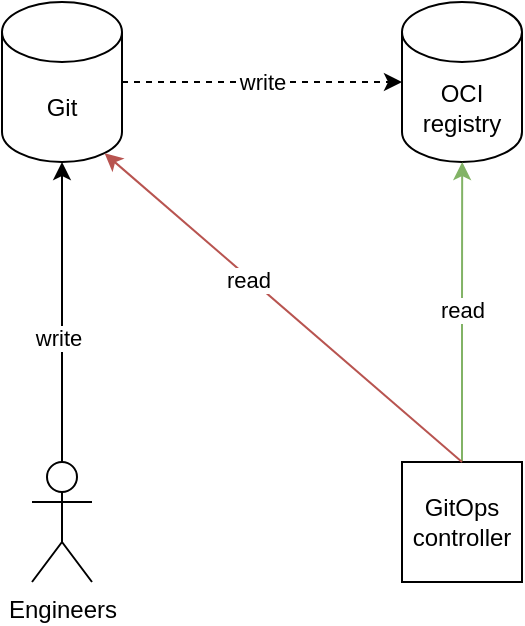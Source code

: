 <mxfile version="24.7.17">
  <diagram name="Page-1" id="jL8mQO_E5wvyLZK8uviz">
    <mxGraphModel dx="988" dy="557" grid="1" gridSize="10" guides="1" tooltips="1" connect="1" arrows="1" fold="1" page="1" pageScale="1" pageWidth="850" pageHeight="1100" math="0" shadow="0">
      <root>
        <mxCell id="0" />
        <mxCell id="1" parent="0" />
        <mxCell id="zlsG9hN62pAIyLV8cQkl-1" value="OCI registry" style="shape=cylinder3;whiteSpace=wrap;html=1;boundedLbl=1;backgroundOutline=1;size=15;" vertex="1" parent="1">
          <mxGeometry x="490" y="360" width="60" height="80" as="geometry" />
        </mxCell>
        <mxCell id="zlsG9hN62pAIyLV8cQkl-2" value="Git" style="shape=cylinder3;whiteSpace=wrap;html=1;boundedLbl=1;backgroundOutline=1;size=15;" vertex="1" parent="1">
          <mxGeometry x="290" y="360" width="60" height="80" as="geometry" />
        </mxCell>
        <mxCell id="zlsG9hN62pAIyLV8cQkl-7" style="edgeStyle=orthogonalEdgeStyle;rounded=0;orthogonalLoop=1;jettySize=auto;html=1;" edge="1" parent="1" source="zlsG9hN62pAIyLV8cQkl-3">
          <mxGeometry relative="1" as="geometry">
            <mxPoint x="320" y="440.0" as="targetPoint" />
          </mxGeometry>
        </mxCell>
        <mxCell id="zlsG9hN62pAIyLV8cQkl-8" value="&lt;div&gt;write&lt;/div&gt;" style="edgeLabel;html=1;align=center;verticalAlign=middle;resizable=0;points=[];" vertex="1" connectable="0" parent="zlsG9hN62pAIyLV8cQkl-7">
          <mxGeometry x="-0.167" y="2" relative="1" as="geometry">
            <mxPoint as="offset" />
          </mxGeometry>
        </mxCell>
        <mxCell id="zlsG9hN62pAIyLV8cQkl-3" value="&lt;div&gt;Engineers&lt;/div&gt;" style="shape=umlActor;verticalLabelPosition=bottom;verticalAlign=top;html=1;outlineConnect=0;" vertex="1" parent="1">
          <mxGeometry x="305" y="590" width="30" height="60" as="geometry" />
        </mxCell>
        <mxCell id="zlsG9hN62pAIyLV8cQkl-10" style="edgeStyle=orthogonalEdgeStyle;rounded=0;orthogonalLoop=1;jettySize=auto;html=1;exitX=0.5;exitY=0;exitDx=0;exitDy=0;fillColor=#d5e8d4;strokeColor=#82b366;" edge="1" parent="1" source="zlsG9hN62pAIyLV8cQkl-6">
          <mxGeometry relative="1" as="geometry">
            <mxPoint x="520.095" y="440.0" as="targetPoint" />
          </mxGeometry>
        </mxCell>
        <mxCell id="zlsG9hN62pAIyLV8cQkl-11" value="read" style="edgeLabel;html=1;align=center;verticalAlign=middle;resizable=0;points=[];" vertex="1" connectable="0" parent="zlsG9hN62pAIyLV8cQkl-10">
          <mxGeometry x="0.018" y="1" relative="1" as="geometry">
            <mxPoint as="offset" />
          </mxGeometry>
        </mxCell>
        <mxCell id="zlsG9hN62pAIyLV8cQkl-6" value="GitOps controller" style="whiteSpace=wrap;html=1;aspect=fixed;" vertex="1" parent="1">
          <mxGeometry x="490" y="590" width="60" height="60" as="geometry" />
        </mxCell>
        <mxCell id="zlsG9hN62pAIyLV8cQkl-9" value="write" style="edgeStyle=orthogonalEdgeStyle;rounded=0;orthogonalLoop=1;jettySize=auto;html=1;entryX=0;entryY=0.5;entryDx=0;entryDy=0;entryPerimeter=0;dashed=1;" edge="1" parent="1" source="zlsG9hN62pAIyLV8cQkl-2" target="zlsG9hN62pAIyLV8cQkl-1">
          <mxGeometry relative="1" as="geometry" />
        </mxCell>
        <mxCell id="zlsG9hN62pAIyLV8cQkl-12" style="rounded=0;orthogonalLoop=1;jettySize=auto;html=1;exitX=0.5;exitY=0;exitDx=0;exitDy=0;entryX=0.855;entryY=1;entryDx=0;entryDy=-4.35;entryPerimeter=0;strokeColor=#b85450;fillColor=#f8cecc;" edge="1" parent="1" source="zlsG9hN62pAIyLV8cQkl-6" target="zlsG9hN62pAIyLV8cQkl-2">
          <mxGeometry relative="1" as="geometry" />
        </mxCell>
        <mxCell id="zlsG9hN62pAIyLV8cQkl-13" value="&lt;div&gt;read&lt;/div&gt;" style="edgeLabel;html=1;align=center;verticalAlign=middle;resizable=0;points=[];" vertex="1" connectable="0" parent="zlsG9hN62pAIyLV8cQkl-12">
          <mxGeometry x="0.196" y="1" relative="1" as="geometry">
            <mxPoint as="offset" />
          </mxGeometry>
        </mxCell>
      </root>
    </mxGraphModel>
  </diagram>
</mxfile>

